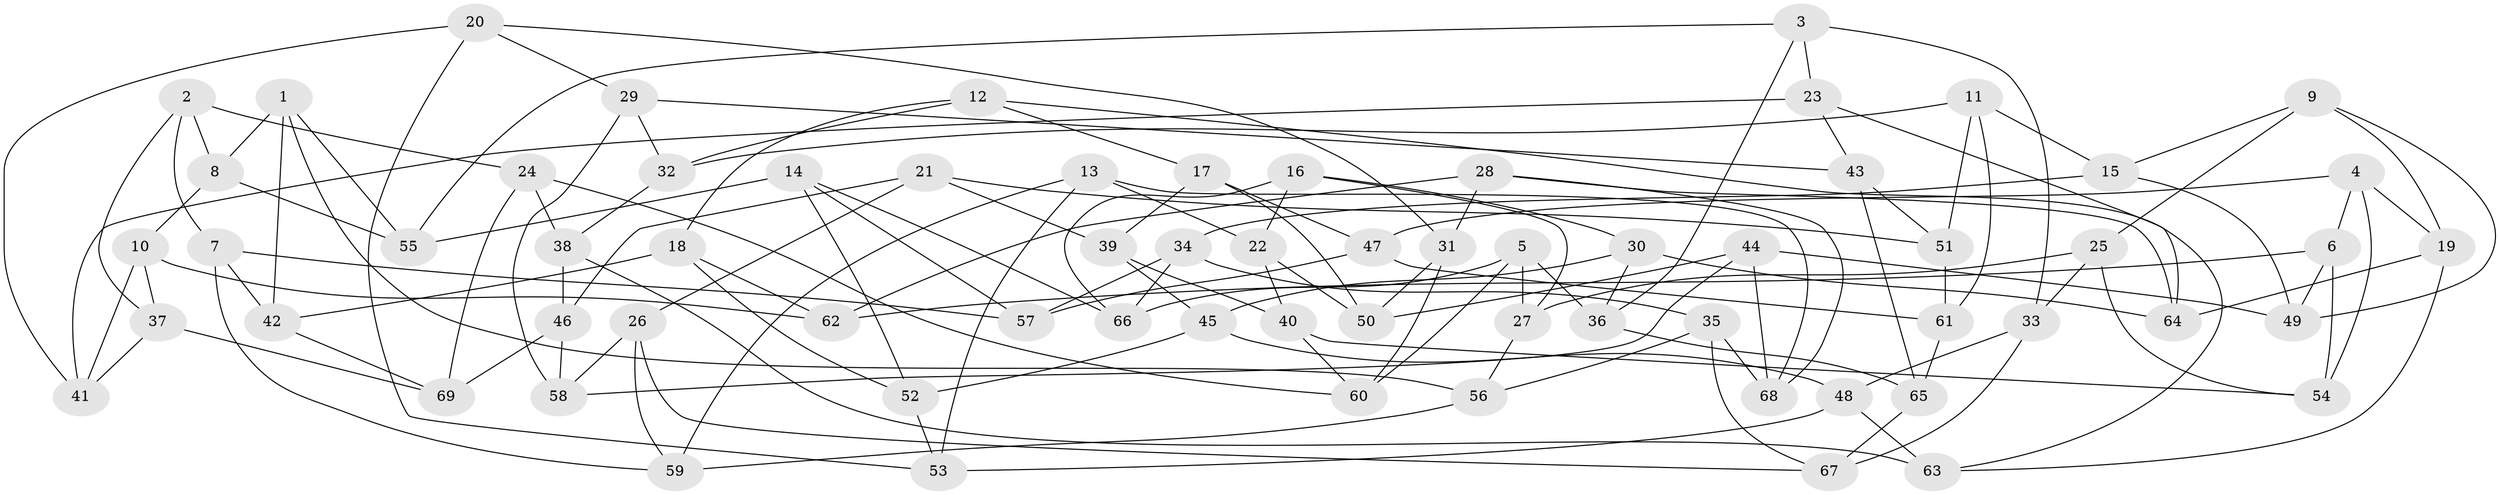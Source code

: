 // Generated by graph-tools (version 1.1) at 2025/50/03/09/25 03:50:47]
// undirected, 69 vertices, 138 edges
graph export_dot {
graph [start="1"]
  node [color=gray90,style=filled];
  1;
  2;
  3;
  4;
  5;
  6;
  7;
  8;
  9;
  10;
  11;
  12;
  13;
  14;
  15;
  16;
  17;
  18;
  19;
  20;
  21;
  22;
  23;
  24;
  25;
  26;
  27;
  28;
  29;
  30;
  31;
  32;
  33;
  34;
  35;
  36;
  37;
  38;
  39;
  40;
  41;
  42;
  43;
  44;
  45;
  46;
  47;
  48;
  49;
  50;
  51;
  52;
  53;
  54;
  55;
  56;
  57;
  58;
  59;
  60;
  61;
  62;
  63;
  64;
  65;
  66;
  67;
  68;
  69;
  1 -- 55;
  1 -- 8;
  1 -- 42;
  1 -- 56;
  2 -- 7;
  2 -- 24;
  2 -- 8;
  2 -- 37;
  3 -- 33;
  3 -- 23;
  3 -- 55;
  3 -- 36;
  4 -- 19;
  4 -- 54;
  4 -- 6;
  4 -- 47;
  5 -- 66;
  5 -- 60;
  5 -- 27;
  5 -- 36;
  6 -- 54;
  6 -- 62;
  6 -- 49;
  7 -- 42;
  7 -- 59;
  7 -- 57;
  8 -- 55;
  8 -- 10;
  9 -- 25;
  9 -- 49;
  9 -- 15;
  9 -- 19;
  10 -- 41;
  10 -- 37;
  10 -- 62;
  11 -- 61;
  11 -- 32;
  11 -- 15;
  11 -- 51;
  12 -- 32;
  12 -- 63;
  12 -- 18;
  12 -- 17;
  13 -- 59;
  13 -- 22;
  13 -- 53;
  13 -- 68;
  14 -- 66;
  14 -- 57;
  14 -- 52;
  14 -- 55;
  15 -- 49;
  15 -- 34;
  16 -- 66;
  16 -- 22;
  16 -- 30;
  16 -- 27;
  17 -- 39;
  17 -- 50;
  17 -- 47;
  18 -- 42;
  18 -- 52;
  18 -- 62;
  19 -- 64;
  19 -- 63;
  20 -- 53;
  20 -- 29;
  20 -- 31;
  20 -- 41;
  21 -- 51;
  21 -- 39;
  21 -- 46;
  21 -- 26;
  22 -- 40;
  22 -- 50;
  23 -- 41;
  23 -- 43;
  23 -- 64;
  24 -- 38;
  24 -- 60;
  24 -- 69;
  25 -- 54;
  25 -- 27;
  25 -- 33;
  26 -- 59;
  26 -- 58;
  26 -- 67;
  27 -- 56;
  28 -- 64;
  28 -- 68;
  28 -- 31;
  28 -- 62;
  29 -- 32;
  29 -- 43;
  29 -- 58;
  30 -- 45;
  30 -- 36;
  30 -- 64;
  31 -- 60;
  31 -- 50;
  32 -- 38;
  33 -- 67;
  33 -- 48;
  34 -- 57;
  34 -- 66;
  34 -- 35;
  35 -- 68;
  35 -- 56;
  35 -- 67;
  36 -- 65;
  37 -- 69;
  37 -- 41;
  38 -- 63;
  38 -- 46;
  39 -- 45;
  39 -- 40;
  40 -- 60;
  40 -- 54;
  42 -- 69;
  43 -- 51;
  43 -- 65;
  44 -- 58;
  44 -- 68;
  44 -- 50;
  44 -- 49;
  45 -- 48;
  45 -- 52;
  46 -- 58;
  46 -- 69;
  47 -- 61;
  47 -- 57;
  48 -- 53;
  48 -- 63;
  51 -- 61;
  52 -- 53;
  56 -- 59;
  61 -- 65;
  65 -- 67;
}

